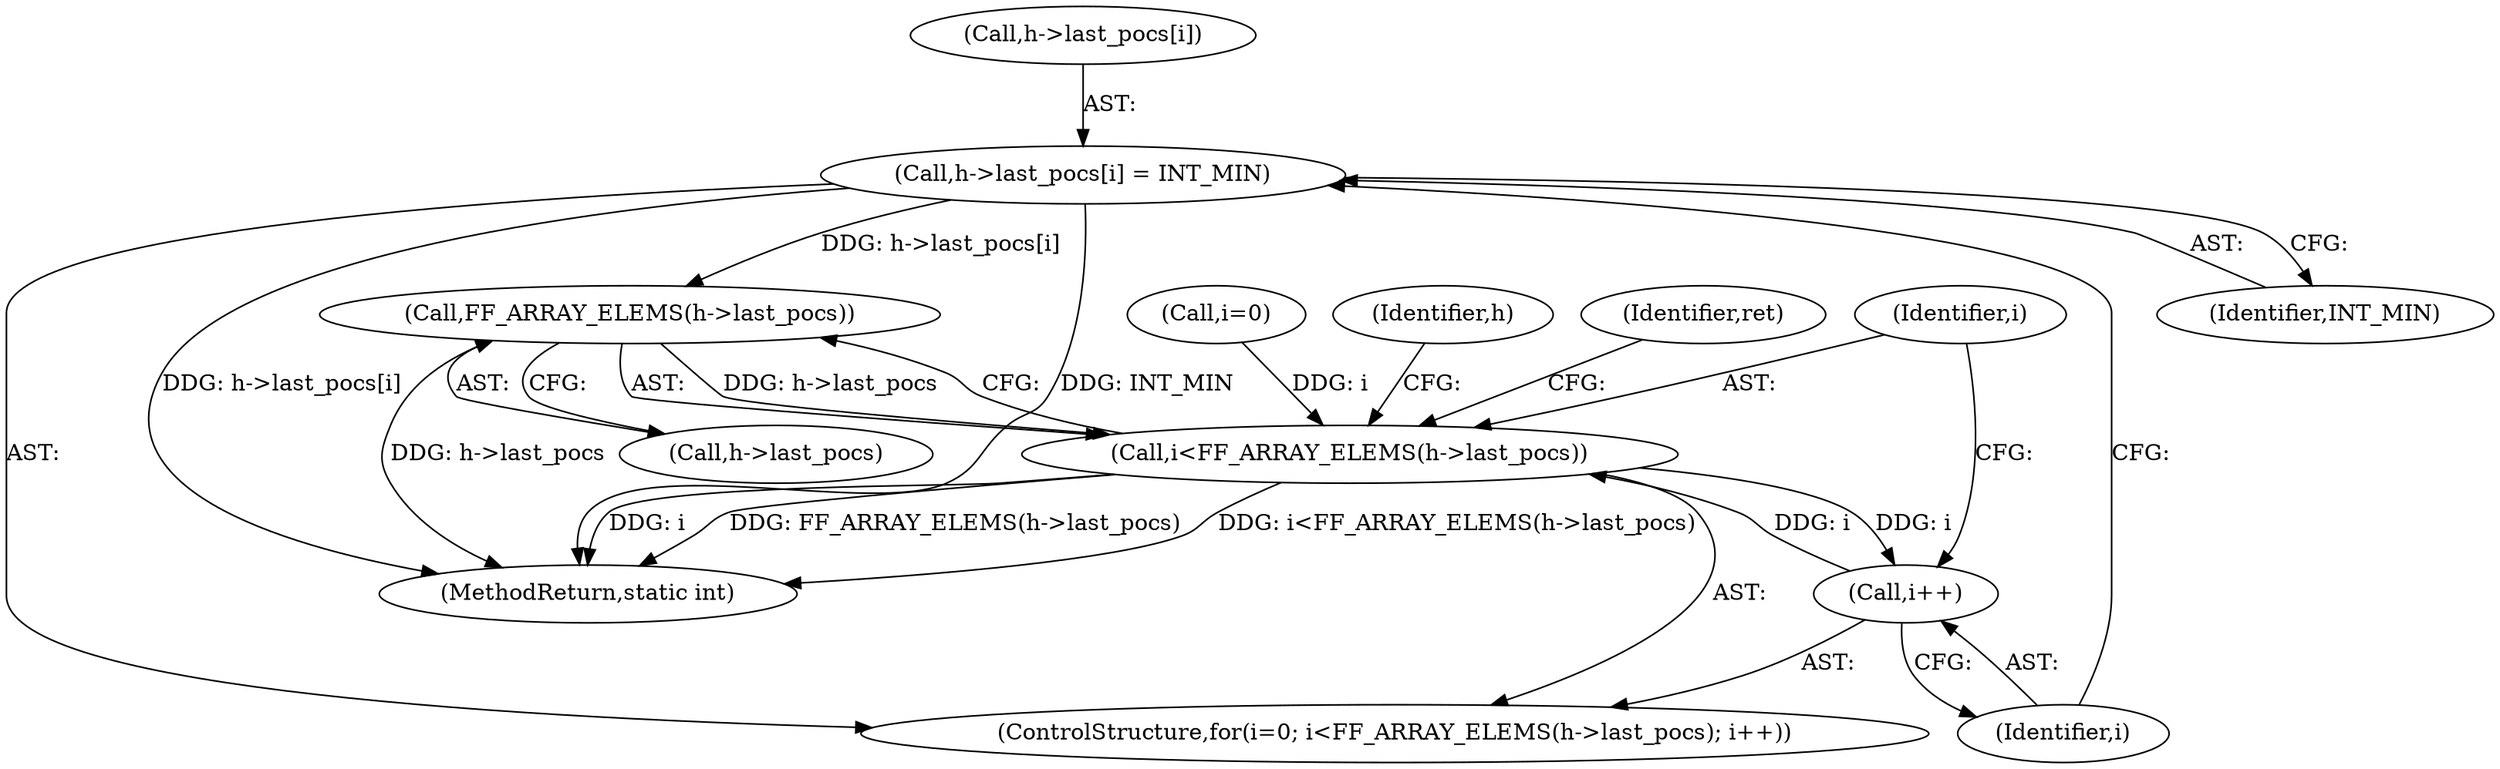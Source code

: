 digraph "0_FFmpeg_29ffeef5e73b8f41ff3a3f2242d356759c66f91f@array" {
"1001531" [label="(Call,h->last_pocs[i] = INT_MIN)"];
"1001525" [label="(Call,FF_ARRAY_ELEMS(h->last_pocs))"];
"1001523" [label="(Call,i<FF_ARRAY_ELEMS(h->last_pocs))"];
"1001529" [label="(Call,i++)"];
"1001519" [label="(ControlStructure,for(i=0; i<FF_ARRAY_ELEMS(h->last_pocs); i++))"];
"1001526" [label="(Call,h->last_pocs)"];
"1001525" [label="(Call,FF_ARRAY_ELEMS(h->last_pocs))"];
"1001520" [label="(Call,i=0)"];
"1001530" [label="(Identifier,i)"];
"1001534" [label="(Identifier,h)"];
"1001529" [label="(Call,i++)"];
"1001537" [label="(Identifier,INT_MIN)"];
"1001532" [label="(Call,h->last_pocs[i])"];
"1003435" [label="(MethodReturn,static int)"];
"1001523" [label="(Call,i<FF_ARRAY_ELEMS(h->last_pocs))"];
"1001524" [label="(Identifier,i)"];
"1001539" [label="(Identifier,ret)"];
"1001531" [label="(Call,h->last_pocs[i] = INT_MIN)"];
"1001531" -> "1001519"  [label="AST: "];
"1001531" -> "1001537"  [label="CFG: "];
"1001532" -> "1001531"  [label="AST: "];
"1001537" -> "1001531"  [label="AST: "];
"1001530" -> "1001531"  [label="CFG: "];
"1001531" -> "1003435"  [label="DDG: h->last_pocs[i]"];
"1001531" -> "1003435"  [label="DDG: INT_MIN"];
"1001531" -> "1001525"  [label="DDG: h->last_pocs[i]"];
"1001525" -> "1001523"  [label="AST: "];
"1001525" -> "1001526"  [label="CFG: "];
"1001526" -> "1001525"  [label="AST: "];
"1001523" -> "1001525"  [label="CFG: "];
"1001525" -> "1003435"  [label="DDG: h->last_pocs"];
"1001525" -> "1001523"  [label="DDG: h->last_pocs"];
"1001523" -> "1001519"  [label="AST: "];
"1001524" -> "1001523"  [label="AST: "];
"1001534" -> "1001523"  [label="CFG: "];
"1001539" -> "1001523"  [label="CFG: "];
"1001523" -> "1003435"  [label="DDG: FF_ARRAY_ELEMS(h->last_pocs)"];
"1001523" -> "1003435"  [label="DDG: i<FF_ARRAY_ELEMS(h->last_pocs)"];
"1001523" -> "1003435"  [label="DDG: i"];
"1001520" -> "1001523"  [label="DDG: i"];
"1001529" -> "1001523"  [label="DDG: i"];
"1001523" -> "1001529"  [label="DDG: i"];
"1001529" -> "1001519"  [label="AST: "];
"1001529" -> "1001530"  [label="CFG: "];
"1001530" -> "1001529"  [label="AST: "];
"1001524" -> "1001529"  [label="CFG: "];
}
